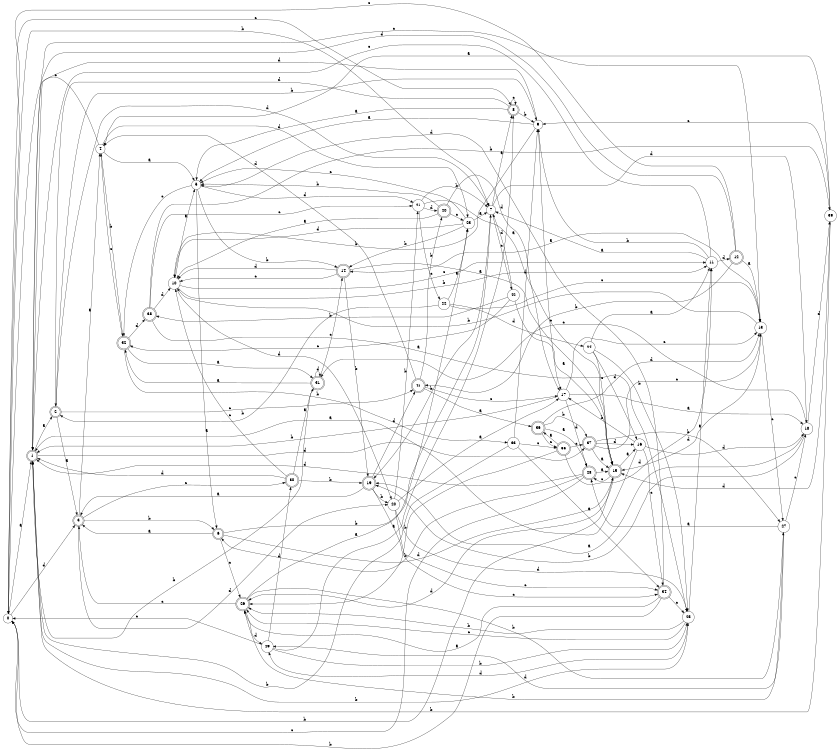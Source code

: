 digraph n35_10 {
__start0 [label="" shape="none"];

rankdir=LR;
size="8,5";

s0 [style="filled", color="black", fillcolor="white" shape="circle", label="0"];
s1 [style="rounded,filled", color="black", fillcolor="white" shape="doublecircle", label="1"];
s2 [style="rounded,filled", color="black", fillcolor="white" shape="doublecircle", label="2"];
s3 [style="rounded,filled", color="black", fillcolor="white" shape="doublecircle", label="3"];
s4 [style="filled", color="black", fillcolor="white" shape="circle", label="4"];
s5 [style="filled", color="black", fillcolor="white" shape="circle", label="5"];
s6 [style="rounded,filled", color="black", fillcolor="white" shape="doublecircle", label="6"];
s7 [style="filled", color="black", fillcolor="white" shape="circle", label="7"];
s8 [style="rounded,filled", color="black", fillcolor="white" shape="doublecircle", label="8"];
s9 [style="filled", color="black", fillcolor="white" shape="circle", label="9"];
s10 [style="filled", color="black", fillcolor="white" shape="circle", label="10"];
s11 [style="filled", color="black", fillcolor="white" shape="circle", label="11"];
s12 [style="rounded,filled", color="black", fillcolor="white" shape="doublecircle", label="12"];
s13 [style="filled", color="black", fillcolor="white" shape="circle", label="13"];
s14 [style="rounded,filled", color="black", fillcolor="white" shape="doublecircle", label="14"];
s15 [style="rounded,filled", color="black", fillcolor="white" shape="doublecircle", label="15"];
s16 [style="filled", color="black", fillcolor="white" shape="circle", label="16"];
s17 [style="filled", color="black", fillcolor="white" shape="circle", label="17"];
s18 [style="filled", color="black", fillcolor="white" shape="circle", label="18"];
s19 [style="rounded,filled", color="black", fillcolor="white" shape="doublecircle", label="19"];
s20 [style="filled", color="black", fillcolor="white" shape="circle", label="20"];
s21 [style="filled", color="black", fillcolor="white" shape="circle", label="21"];
s22 [style="filled", color="black", fillcolor="white" shape="circle", label="22"];
s23 [style="filled", color="black", fillcolor="white" shape="circle", label="23"];
s24 [style="filled", color="black", fillcolor="white" shape="circle", label="24"];
s25 [style="filled", color="black", fillcolor="white" shape="circle", label="25"];
s26 [style="rounded,filled", color="black", fillcolor="white" shape="doublecircle", label="26"];
s27 [style="filled", color="black", fillcolor="white" shape="circle", label="27"];
s28 [style="rounded,filled", color="black", fillcolor="white" shape="doublecircle", label="28"];
s29 [style="filled", color="black", fillcolor="white" shape="circle", label="29"];
s30 [style="rounded,filled", color="black", fillcolor="white" shape="doublecircle", label="30"];
s31 [style="rounded,filled", color="black", fillcolor="white" shape="doublecircle", label="31"];
s32 [style="rounded,filled", color="black", fillcolor="white" shape="doublecircle", label="32"];
s33 [style="filled", color="black", fillcolor="white" shape="circle", label="33"];
s34 [style="rounded,filled", color="black", fillcolor="white" shape="doublecircle", label="34"];
s35 [style="rounded,filled", color="black", fillcolor="white" shape="doublecircle", label="35"];
s36 [style="rounded,filled", color="black", fillcolor="white" shape="doublecircle", label="36"];
s37 [style="rounded,filled", color="black", fillcolor="white" shape="doublecircle", label="37"];
s38 [style="rounded,filled", color="black", fillcolor="white" shape="doublecircle", label="38"];
s39 [style="filled", color="black", fillcolor="white" shape="circle", label="39"];
s40 [style="rounded,filled", color="black", fillcolor="white" shape="doublecircle", label="40"];
s41 [style="rounded,filled", color="black", fillcolor="white" shape="doublecircle", label="41"];
s42 [style="filled", color="black", fillcolor="white" shape="circle", label="42"];
s0 -> s1 [label="a"];
s0 -> s7 [label="b"];
s0 -> s8 [label="c"];
s0 -> s3 [label="d"];
s1 -> s2 [label="a"];
s1 -> s25 [label="b"];
s1 -> s13 [label="c"];
s1 -> s37 [label="d"];
s2 -> s3 [label="a"];
s2 -> s9 [label="b"];
s2 -> s41 [label="c"];
s2 -> s7 [label="d"];
s3 -> s4 [label="a"];
s3 -> s6 [label="b"];
s3 -> s30 [label="c"];
s3 -> s20 [label="d"];
s4 -> s5 [label="a"];
s4 -> s32 [label="b"];
s4 -> s0 [label="c"];
s4 -> s23 [label="d"];
s5 -> s6 [label="a"];
s5 -> s14 [label="b"];
s5 -> s32 [label="c"];
s5 -> s21 [label="d"];
s6 -> s3 [label="a"];
s6 -> s7 [label="b"];
s6 -> s26 [label="c"];
s6 -> s15 [label="d"];
s7 -> s8 [label="a"];
s7 -> s19 [label="b"];
s7 -> s42 [label="c"];
s7 -> s18 [label="d"];
s8 -> s5 [label="a"];
s8 -> s9 [label="b"];
s8 -> s8 [label="c"];
s8 -> s2 [label="d"];
s9 -> s5 [label="a"];
s9 -> s10 [label="b"];
s9 -> s17 [label="c"];
s9 -> s1 [label="d"];
s10 -> s5 [label="a"];
s10 -> s11 [label="b"];
s10 -> s11 [label="c"];
s10 -> s20 [label="d"];
s11 -> s7 [label="a"];
s11 -> s9 [label="b"];
s11 -> s1 [label="c"];
s11 -> s12 [label="d"];
s12 -> s13 [label="a"];
s12 -> s41 [label="b"];
s12 -> s0 [label="c"];
s12 -> s1 [label="d"];
s13 -> s14 [label="a"];
s13 -> s10 [label="b"];
s13 -> s27 [label="c"];
s13 -> s15 [label="d"];
s14 -> s15 [label="a"];
s14 -> s19 [label="b"];
s14 -> s10 [label="c"];
s14 -> s10 [label="d"];
s15 -> s16 [label="a"];
s15 -> s0 [label="b"];
s15 -> s28 [label="c"];
s15 -> s26 [label="d"];
s16 -> s1 [label="a"];
s16 -> s17 [label="b"];
s16 -> s34 [label="c"];
s16 -> s18 [label="d"];
s17 -> s18 [label="a"];
s17 -> s1 [label="b"];
s17 -> s13 [label="c"];
s17 -> s28 [label="d"];
s18 -> s19 [label="a"];
s18 -> s19 [label="b"];
s18 -> s31 [label="c"];
s18 -> s39 [label="d"];
s19 -> s3 [label="a"];
s19 -> s20 [label="b"];
s19 -> s34 [label="c"];
s19 -> s41 [label="d"];
s20 -> s17 [label="a"];
s20 -> s21 [label="b"];
s20 -> s34 [label="c"];
s20 -> s25 [label="d"];
s21 -> s15 [label="a"];
s21 -> s7 [label="b"];
s21 -> s22 [label="c"];
s21 -> s40 [label="d"];
s22 -> s23 [label="a"];
s22 -> s2 [label="b"];
s22 -> s13 [label="c"];
s22 -> s24 [label="d"];
s23 -> s7 [label="a"];
s23 -> s14 [label="b"];
s23 -> s5 [label="c"];
s23 -> s10 [label="d"];
s24 -> s11 [label="a"];
s24 -> s25 [label="b"];
s24 -> s15 [label="c"];
s24 -> s16 [label="d"];
s25 -> s11 [label="a"];
s25 -> s26 [label="b"];
s25 -> s26 [label="c"];
s25 -> s29 [label="d"];
s26 -> s23 [label="a"];
s26 -> s27 [label="b"];
s26 -> s3 [label="c"];
s26 -> s29 [label="d"];
s27 -> s28 [label="a"];
s27 -> s26 [label="b"];
s27 -> s18 [label="c"];
s27 -> s29 [label="d"];
s28 -> s15 [label="a"];
s28 -> s6 [label="b"];
s28 -> s0 [label="c"];
s28 -> s1 [label="d"];
s29 -> s8 [label="a"];
s29 -> s25 [label="b"];
s29 -> s0 [label="c"];
s29 -> s30 [label="d"];
s30 -> s31 [label="a"];
s30 -> s19 [label="b"];
s30 -> s10 [label="c"];
s30 -> s1 [label="d"];
s31 -> s32 [label="a"];
s31 -> s1 [label="b"];
s31 -> s14 [label="c"];
s31 -> s31 [label="d"];
s32 -> s31 [label="a"];
s32 -> s33 [label="b"];
s32 -> s4 [label="c"];
s32 -> s38 [label="d"];
s33 -> s34 [label="a"];
s33 -> s1 [label="b"];
s33 -> s35 [label="c"];
s33 -> s9 [label="d"];
s34 -> s26 [label="a"];
s34 -> s0 [label="b"];
s34 -> s25 [label="c"];
s34 -> s5 [label="d"];
s35 -> s36 [label="a"];
s35 -> s26 [label="b"];
s35 -> s37 [label="c"];
s35 -> s11 [label="d"];
s36 -> s28 [label="a"];
s36 -> s37 [label="b"];
s36 -> s35 [label="c"];
s36 -> s13 [label="d"];
s37 -> s15 [label="a"];
s37 -> s27 [label="b"];
s37 -> s13 [label="c"];
s37 -> s16 [label="d"];
s38 -> s25 [label="a"];
s38 -> s39 [label="b"];
s38 -> s21 [label="c"];
s38 -> s10 [label="d"];
s39 -> s4 [label="a"];
s39 -> s1 [label="b"];
s39 -> s9 [label="c"];
s39 -> s15 [label="d"];
s40 -> s10 [label="a"];
s40 -> s5 [label="b"];
s40 -> s23 [label="c"];
s40 -> s17 [label="d"];
s41 -> s36 [label="a"];
s41 -> s40 [label="b"];
s41 -> s17 [label="c"];
s41 -> s4 [label="d"];
s42 -> s15 [label="a"];
s42 -> s38 [label="b"];
s42 -> s32 [label="c"];
s42 -> s7 [label="d"];

}